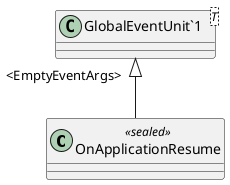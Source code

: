 @startuml
class OnApplicationResume <<sealed>> {
}
class "GlobalEventUnit`1"<T> {
}
"GlobalEventUnit`1" "<EmptyEventArgs>" <|-- OnApplicationResume
@enduml
